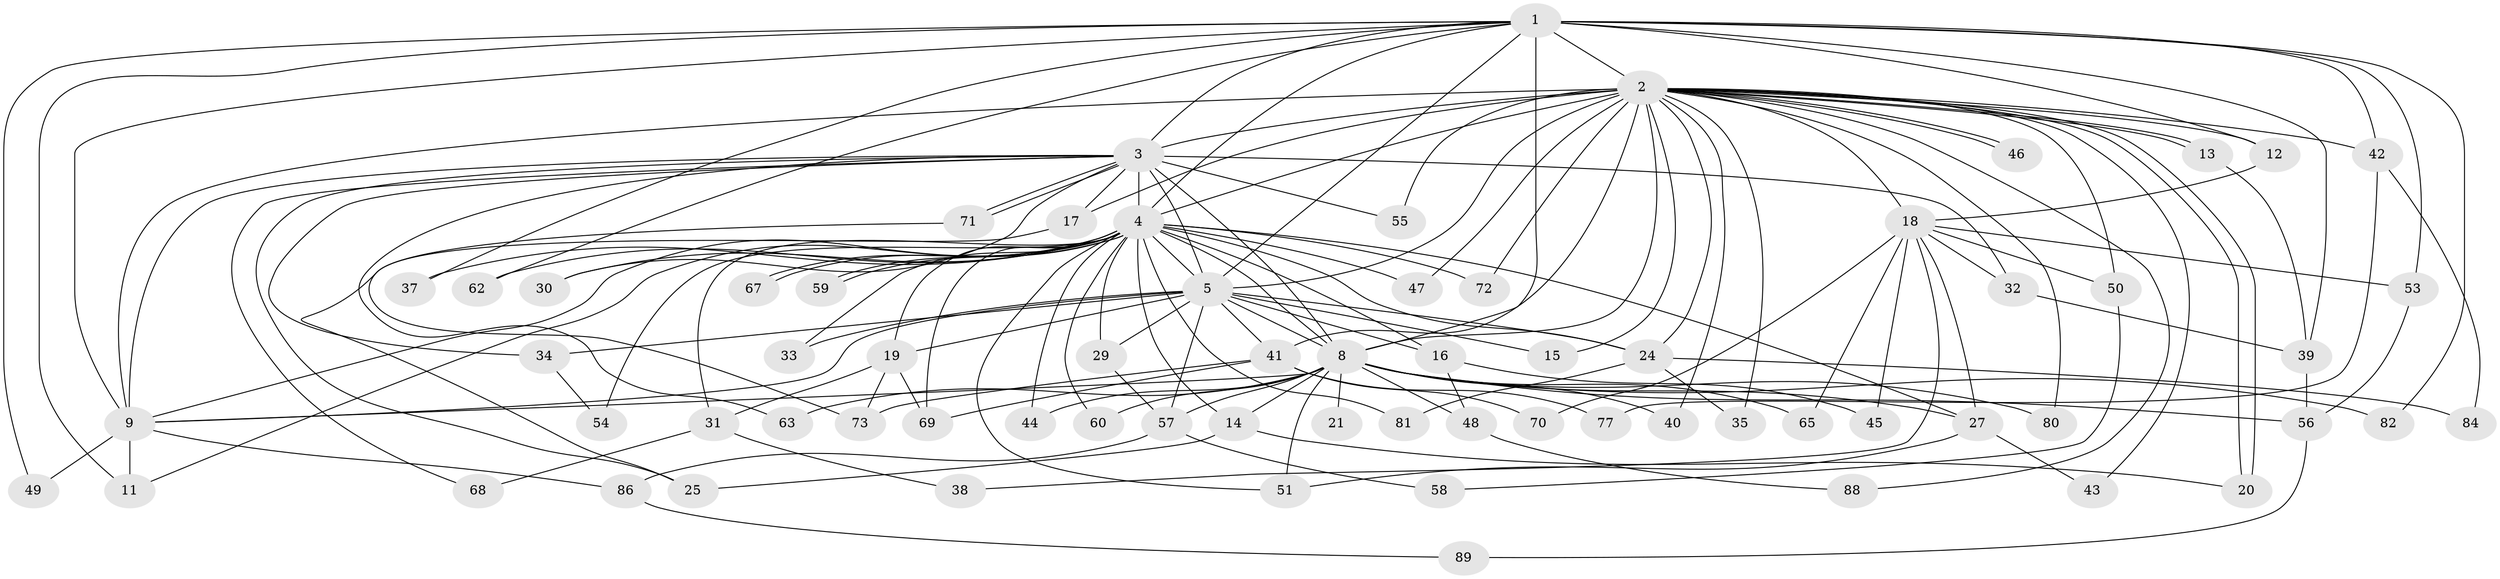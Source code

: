 // original degree distribution, {19: 0.02247191011235955, 24: 0.011235955056179775, 21: 0.02247191011235955, 22: 0.011235955056179775, 20: 0.011235955056179775, 18: 0.011235955056179775, 13: 0.011235955056179775, 15: 0.011235955056179775, 3: 0.24719101123595505, 4: 0.056179775280898875, 2: 0.5168539325842697, 10: 0.011235955056179775, 5: 0.0449438202247191, 6: 0.011235955056179775}
// Generated by graph-tools (version 1.1) at 2025/11/02/27/25 16:11:08]
// undirected, 69 vertices, 155 edges
graph export_dot {
graph [start="1"]
  node [color=gray90,style=filled];
  1 [super="+79"];
  2 [super="+6"];
  3 [super="+76"];
  4 [super="+7"];
  5 [super="+83"];
  8 [super="+10"];
  9 [super="+64"];
  11 [super="+36"];
  12;
  13;
  14 [super="+23"];
  15;
  16;
  17;
  18 [super="+22"];
  19;
  20;
  21;
  24 [super="+26"];
  25 [super="+28"];
  27 [super="+74"];
  29;
  30;
  31;
  32;
  33;
  34;
  35;
  37;
  38;
  39 [super="+52"];
  40;
  41;
  42;
  43;
  44 [super="+61"];
  45;
  46;
  47;
  48;
  49;
  50;
  51 [super="+66"];
  53;
  54;
  55;
  56 [super="+78"];
  57 [super="+85"];
  58;
  59;
  60;
  62;
  63;
  65;
  67;
  68;
  69 [super="+75"];
  70;
  71;
  72;
  73 [super="+87"];
  77;
  80;
  81;
  82;
  84;
  86;
  88;
  89;
  1 -- 2 [weight=3];
  1 -- 3;
  1 -- 4 [weight=2];
  1 -- 5;
  1 -- 8 [weight=2];
  1 -- 9;
  1 -- 11;
  1 -- 12;
  1 -- 37;
  1 -- 42;
  1 -- 49;
  1 -- 53;
  1 -- 62;
  1 -- 82;
  1 -- 39;
  2 -- 3 [weight=2];
  2 -- 4 [weight=4];
  2 -- 5 [weight=2];
  2 -- 8 [weight=4];
  2 -- 9 [weight=3];
  2 -- 12;
  2 -- 13;
  2 -- 13;
  2 -- 15;
  2 -- 20;
  2 -- 20;
  2 -- 35;
  2 -- 40;
  2 -- 43;
  2 -- 46;
  2 -- 46;
  2 -- 47;
  2 -- 50;
  2 -- 24;
  2 -- 72;
  2 -- 80;
  2 -- 17;
  2 -- 18 [weight=2];
  2 -- 88;
  2 -- 41;
  2 -- 42;
  2 -- 55;
  3 -- 4 [weight=2];
  3 -- 5 [weight=3];
  3 -- 8 [weight=2];
  3 -- 9;
  3 -- 17;
  3 -- 25;
  3 -- 30;
  3 -- 32;
  3 -- 34;
  3 -- 55;
  3 -- 63;
  3 -- 68;
  3 -- 71;
  3 -- 71;
  4 -- 5 [weight=2];
  4 -- 8 [weight=4];
  4 -- 9 [weight=2];
  4 -- 14;
  4 -- 29;
  4 -- 33;
  4 -- 47;
  4 -- 54;
  4 -- 59;
  4 -- 59;
  4 -- 60;
  4 -- 62;
  4 -- 67;
  4 -- 67;
  4 -- 69;
  4 -- 72;
  4 -- 16;
  4 -- 81;
  4 -- 19;
  4 -- 24;
  4 -- 27;
  4 -- 30;
  4 -- 31;
  4 -- 37;
  4 -- 44 [weight=2];
  4 -- 11;
  4 -- 51;
  5 -- 8 [weight=2];
  5 -- 9;
  5 -- 15;
  5 -- 16;
  5 -- 19;
  5 -- 24;
  5 -- 29;
  5 -- 33;
  5 -- 34;
  5 -- 41;
  5 -- 57;
  8 -- 9 [weight=2];
  8 -- 14;
  8 -- 21 [weight=2];
  8 -- 44;
  8 -- 48;
  8 -- 51;
  8 -- 57;
  8 -- 60;
  8 -- 63;
  8 -- 80;
  8 -- 65;
  8 -- 40;
  8 -- 82;
  8 -- 56;
  8 -- 27;
  9 -- 11;
  9 -- 49;
  9 -- 86;
  12 -- 18;
  13 -- 39;
  14 -- 25;
  14 -- 20;
  16 -- 45;
  16 -- 48;
  17 -- 25;
  18 -- 32;
  18 -- 38;
  18 -- 45;
  18 -- 50;
  18 -- 53;
  18 -- 65;
  18 -- 70;
  18 -- 27;
  19 -- 31;
  19 -- 69;
  19 -- 73;
  24 -- 81;
  24 -- 35;
  24 -- 84;
  27 -- 43;
  27 -- 51;
  29 -- 57;
  31 -- 38;
  31 -- 68;
  32 -- 39;
  34 -- 54;
  39 -- 56;
  41 -- 70;
  41 -- 77;
  41 -- 69;
  41 -- 73;
  42 -- 77;
  42 -- 84;
  48 -- 88;
  50 -- 58;
  53 -- 56;
  56 -- 89;
  57 -- 58;
  57 -- 86;
  71 -- 73;
  86 -- 89;
}
